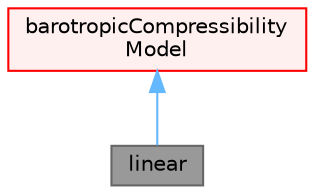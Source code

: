 digraph "linear"
{
 // LATEX_PDF_SIZE
  bgcolor="transparent";
  edge [fontname=Helvetica,fontsize=10,labelfontname=Helvetica,labelfontsize=10];
  node [fontname=Helvetica,fontsize=10,shape=box,height=0.2,width=0.4];
  Node1 [id="Node000001",label="linear",height=0.2,width=0.4,color="gray40", fillcolor="grey60", style="filled", fontcolor="black",tooltip="linear compressibility model."];
  Node2 -> Node1 [id="edge1_Node000001_Node000002",dir="back",color="steelblue1",style="solid",tooltip=" "];
  Node2 [id="Node000002",label="barotropicCompressibility\lModel",height=0.2,width=0.4,color="red", fillcolor="#FFF0F0", style="filled",URL="$classFoam_1_1barotropicCompressibilityModel.html",tooltip="Abstract class for barotropic compressibility models."];
}
